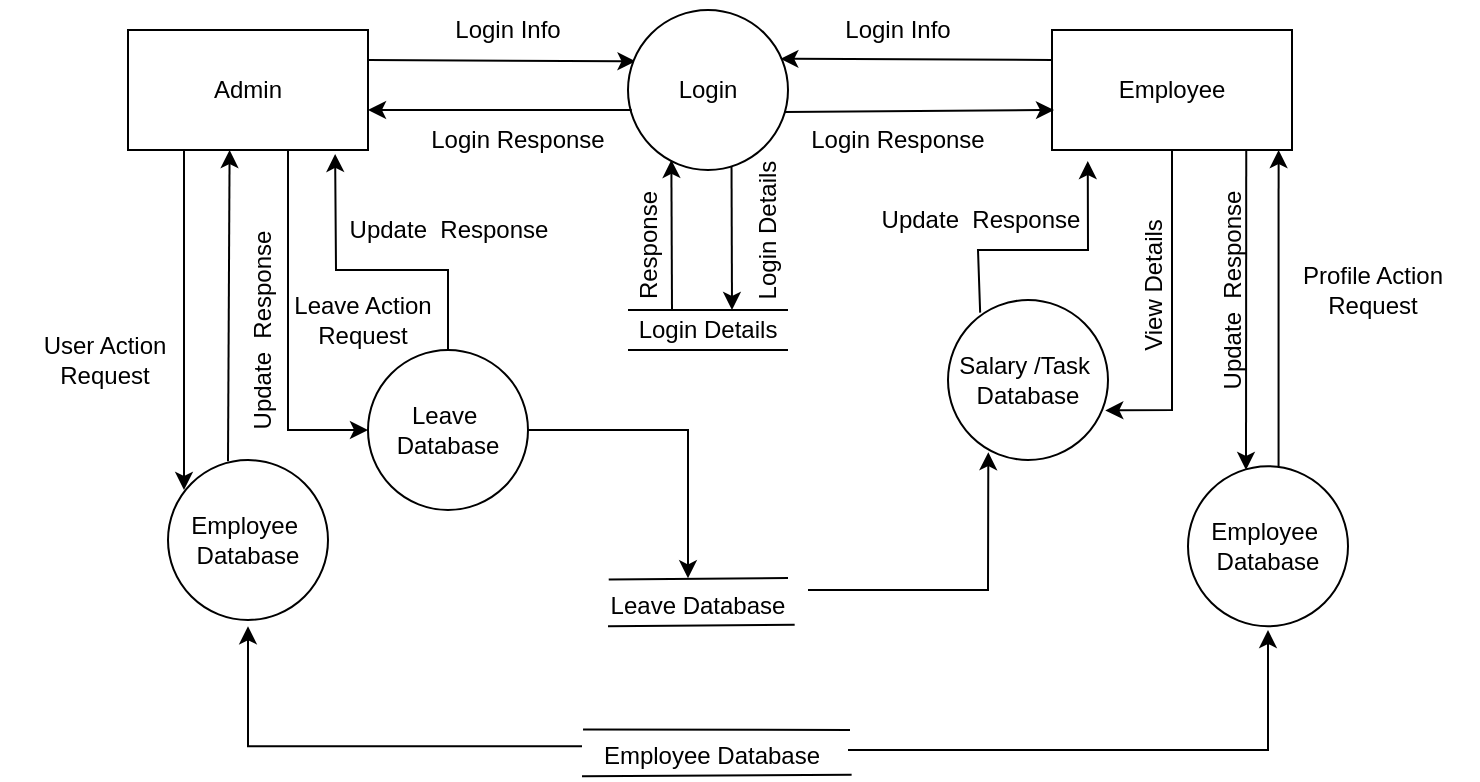 <mxfile version="22.1.11" type="github">
  <diagram id="prtHgNgQTEPvFCAcTncT" name="Page-1">
    <mxGraphModel dx="1508" dy="631" grid="1" gridSize="10" guides="1" tooltips="1" connect="1" arrows="1" fold="1" page="1" pageScale="1" pageWidth="827" pageHeight="1169" math="0" shadow="0">
      <root>
        <mxCell id="0" />
        <mxCell id="1" parent="0" />
        <mxCell id="q4rXORAgUhLDJRBZg9zl-1" value="Admin" style="rounded=0;whiteSpace=wrap;html=1;" parent="1" vertex="1">
          <mxGeometry x="64" y="330" width="120" height="60" as="geometry" />
        </mxCell>
        <mxCell id="q4rXORAgUhLDJRBZg9zl-2" value="Employee&amp;nbsp;&lt;br&gt;Database" style="ellipse;whiteSpace=wrap;html=1;aspect=fixed;" parent="1" vertex="1">
          <mxGeometry x="84" y="545" width="80" height="80" as="geometry" />
        </mxCell>
        <mxCell id="q4rXORAgUhLDJRBZg9zl-3" value="" style="endArrow=classic;html=1;rounded=0;exitX=0.5;exitY=1;exitDx=0;exitDy=0;" parent="1" edge="1">
          <mxGeometry width="50" height="50" relative="1" as="geometry">
            <mxPoint x="92" y="390" as="sourcePoint" />
            <mxPoint x="92" y="560" as="targetPoint" />
          </mxGeometry>
        </mxCell>
        <mxCell id="q4rXORAgUhLDJRBZg9zl-4" value="Employee" style="rounded=0;whiteSpace=wrap;html=1;" parent="1" vertex="1">
          <mxGeometry x="526" y="330" width="120" height="60" as="geometry" />
        </mxCell>
        <mxCell id="q4rXORAgUhLDJRBZg9zl-5" value="" style="endArrow=classic;html=1;rounded=0;exitX=1;exitY=0.25;exitDx=0;exitDy=0;entryX=0.047;entryY=0.321;entryDx=0;entryDy=0;entryPerimeter=0;" parent="1" source="q4rXORAgUhLDJRBZg9zl-1" target="q4rXORAgUhLDJRBZg9zl-7" edge="1">
          <mxGeometry width="50" height="50" relative="1" as="geometry">
            <mxPoint x="214" y="370" as="sourcePoint" />
            <mxPoint x="314" y="344" as="targetPoint" />
          </mxGeometry>
        </mxCell>
        <mxCell id="q4rXORAgUhLDJRBZg9zl-6" value="" style="endArrow=classic;html=1;rounded=0;entryX=0.75;entryY=1;entryDx=0;entryDy=0;exitX=0.566;exitY=0.023;exitDx=0;exitDy=0;exitPerimeter=0;" parent="1" source="q4rXORAgUhLDJRBZg9zl-53" edge="1">
          <mxGeometry width="50" height="50" relative="1" as="geometry">
            <mxPoint x="638.5" y="545.64" as="sourcePoint" />
            <mxPoint x="639.3" y="390" as="targetPoint" />
          </mxGeometry>
        </mxCell>
        <mxCell id="q4rXORAgUhLDJRBZg9zl-7" value="Login" style="ellipse;whiteSpace=wrap;html=1;aspect=fixed;" parent="1" vertex="1">
          <mxGeometry x="314" y="320" width="80" height="80" as="geometry" />
        </mxCell>
        <mxCell id="q4rXORAgUhLDJRBZg9zl-8" value="" style="endArrow=classic;html=1;rounded=0;entryX=0.271;entryY=0.937;entryDx=0;entryDy=0;entryPerimeter=0;" parent="1" target="q4rXORAgUhLDJRBZg9zl-7" edge="1">
          <mxGeometry width="50" height="50" relative="1" as="geometry">
            <mxPoint x="336" y="470" as="sourcePoint" />
            <mxPoint x="336" y="399.12" as="targetPoint" />
          </mxGeometry>
        </mxCell>
        <mxCell id="q4rXORAgUhLDJRBZg9zl-9" value="" style="endArrow=classic;html=1;rounded=0;exitX=0.647;exitY=0.975;exitDx=0;exitDy=0;exitPerimeter=0;" parent="1" source="q4rXORAgUhLDJRBZg9zl-7" edge="1">
          <mxGeometry width="50" height="50" relative="1" as="geometry">
            <mxPoint x="366.08" y="399.04" as="sourcePoint" />
            <mxPoint x="366" y="470" as="targetPoint" />
          </mxGeometry>
        </mxCell>
        <mxCell id="q4rXORAgUhLDJRBZg9zl-10" value="" style="endArrow=classic;html=1;rounded=0;entryX=0.863;entryY=1.033;entryDx=0;entryDy=0;entryPerimeter=0;" parent="1" target="q4rXORAgUhLDJRBZg9zl-1" edge="1">
          <mxGeometry width="50" height="50" relative="1" as="geometry">
            <mxPoint x="224" y="490" as="sourcePoint" />
            <mxPoint x="274" y="575" as="targetPoint" />
            <Array as="points">
              <mxPoint x="224" y="450" />
              <mxPoint x="168" y="450" />
            </Array>
          </mxGeometry>
        </mxCell>
        <mxCell id="q4rXORAgUhLDJRBZg9zl-11" value="" style="endArrow=classic;html=1;rounded=0;exitX=0.75;exitY=1;exitDx=0;exitDy=0;" parent="1" edge="1">
          <mxGeometry width="50" height="50" relative="1" as="geometry">
            <mxPoint x="144" y="390" as="sourcePoint" />
            <mxPoint x="184" y="530" as="targetPoint" />
            <Array as="points">
              <mxPoint x="144" y="530" />
            </Array>
          </mxGeometry>
        </mxCell>
        <mxCell id="q4rXORAgUhLDJRBZg9zl-12" value="" style="endArrow=classic;html=1;rounded=0;entryX=0.952;entryY=0.305;entryDx=0;entryDy=0;entryPerimeter=0;exitX=0;exitY=0.25;exitDx=0;exitDy=0;" parent="1" source="q4rXORAgUhLDJRBZg9zl-4" target="q4rXORAgUhLDJRBZg9zl-7" edge="1">
          <mxGeometry width="50" height="50" relative="1" as="geometry">
            <mxPoint x="514.12" y="345.56" as="sourcePoint" />
            <mxPoint x="386.32" y="344.84" as="targetPoint" />
          </mxGeometry>
        </mxCell>
        <mxCell id="q4rXORAgUhLDJRBZg9zl-13" value="" style="endArrow=classic;html=1;rounded=0;exitX=1;exitY=0.25;exitDx=0;exitDy=0;entryX=0.066;entryY=0.295;entryDx=0;entryDy=0;entryPerimeter=0;" parent="1" edge="1">
          <mxGeometry width="50" height="50" relative="1" as="geometry">
            <mxPoint x="392" y="371" as="sourcePoint" />
            <mxPoint x="527" y="370" as="targetPoint" />
          </mxGeometry>
        </mxCell>
        <mxCell id="q4rXORAgUhLDJRBZg9zl-14" value="" style="endArrow=classic;html=1;rounded=0;entryX=0.952;entryY=0.305;entryDx=0;entryDy=0;entryPerimeter=0;exitX=0.023;exitY=0.625;exitDx=0;exitDy=0;exitPerimeter=0;" parent="1" source="q4rXORAgUhLDJRBZg9zl-7" edge="1">
          <mxGeometry width="50" height="50" relative="1" as="geometry">
            <mxPoint x="314" y="370" as="sourcePoint" />
            <mxPoint x="184" y="370" as="targetPoint" />
          </mxGeometry>
        </mxCell>
        <mxCell id="q4rXORAgUhLDJRBZg9zl-15" value="Login&amp;nbsp;Response" style="text;html=1;strokeColor=none;fillColor=none;align=center;verticalAlign=middle;whiteSpace=wrap;rounded=0;" parent="1" vertex="1">
          <mxGeometry x="214" y="370" width="90" height="30" as="geometry" />
        </mxCell>
        <mxCell id="q4rXORAgUhLDJRBZg9zl-16" value="Login Info" style="text;html=1;strokeColor=none;fillColor=none;align=center;verticalAlign=middle;whiteSpace=wrap;rounded=0;" parent="1" vertex="1">
          <mxGeometry x="204" y="320" width="100" height="20" as="geometry" />
        </mxCell>
        <mxCell id="q4rXORAgUhLDJRBZg9zl-17" value="Login Info" style="text;html=1;strokeColor=none;fillColor=none;align=center;verticalAlign=middle;whiteSpace=wrap;rounded=0;" parent="1" vertex="1">
          <mxGeometry x="419" y="315" width="60" height="30" as="geometry" />
        </mxCell>
        <mxCell id="q4rXORAgUhLDJRBZg9zl-18" value="Login&amp;nbsp;Response" style="text;html=1;strokeColor=none;fillColor=none;align=center;verticalAlign=middle;whiteSpace=wrap;rounded=0;" parent="1" vertex="1">
          <mxGeometry x="404" y="370" width="90" height="30" as="geometry" />
        </mxCell>
        <mxCell id="q4rXORAgUhLDJRBZg9zl-21" value="" style="endArrow=none;html=1;rounded=0;" parent="1" edge="1">
          <mxGeometry width="50" height="50" relative="1" as="geometry">
            <mxPoint x="314" y="470" as="sourcePoint" />
            <mxPoint x="394" y="470" as="targetPoint" />
          </mxGeometry>
        </mxCell>
        <mxCell id="q4rXORAgUhLDJRBZg9zl-24" value="Response" style="text;html=1;strokeColor=none;fillColor=none;align=center;verticalAlign=middle;whiteSpace=wrap;rounded=0;rotation=270;" parent="1" vertex="1">
          <mxGeometry x="294" y="427.5" width="60" height="20" as="geometry" />
        </mxCell>
        <mxCell id="q4rXORAgUhLDJRBZg9zl-25" value="Login Details" style="text;html=1;strokeColor=none;fillColor=none;align=center;verticalAlign=middle;whiteSpace=wrap;rounded=0;rotation=270;" parent="1" vertex="1">
          <mxGeometry x="344" y="420" width="80" height="20" as="geometry" />
        </mxCell>
        <mxCell id="q4rXORAgUhLDJRBZg9zl-26" value="Login Details" style="text;html=1;strokeColor=none;fillColor=none;align=center;verticalAlign=middle;whiteSpace=wrap;rounded=0;rotation=0;" parent="1" vertex="1">
          <mxGeometry x="309" y="470" width="90" height="20" as="geometry" />
        </mxCell>
        <mxCell id="q4rXORAgUhLDJRBZg9zl-27" value="" style="endArrow=none;html=1;rounded=0;" parent="1" edge="1">
          <mxGeometry width="50" height="50" relative="1" as="geometry">
            <mxPoint x="314" y="490" as="sourcePoint" />
            <mxPoint x="394" y="490" as="targetPoint" />
          </mxGeometry>
        </mxCell>
        <mxCell id="q4rXORAgUhLDJRBZg9zl-28" value="Leave&amp;nbsp;&lt;br&gt;Database" style="ellipse;whiteSpace=wrap;html=1;aspect=fixed;" parent="1" vertex="1">
          <mxGeometry x="184" y="490" width="80" height="80" as="geometry" />
        </mxCell>
        <mxCell id="q4rXORAgUhLDJRBZg9zl-29" value="Update&amp;nbsp; Response" style="text;html=1;strokeColor=none;fillColor=none;align=center;verticalAlign=middle;whiteSpace=wrap;rounded=0;" parent="1" vertex="1">
          <mxGeometry x="171.5" y="415" width="105" height="30" as="geometry" />
        </mxCell>
        <mxCell id="q4rXORAgUhLDJRBZg9zl-30" value="Update&amp;nbsp; Response" style="text;html=1;strokeColor=none;fillColor=none;align=center;verticalAlign=middle;whiteSpace=wrap;rounded=0;rotation=270;" parent="1" vertex="1">
          <mxGeometry x="79" y="470" width="105" height="20" as="geometry" />
        </mxCell>
        <mxCell id="q4rXORAgUhLDJRBZg9zl-31" value="Leave Action Request" style="text;html=1;strokeColor=none;fillColor=none;align=center;verticalAlign=middle;whiteSpace=wrap;rounded=0;" parent="1" vertex="1">
          <mxGeometry x="129" y="460" width="105" height="30" as="geometry" />
        </mxCell>
        <mxCell id="q4rXORAgUhLDJRBZg9zl-32" value="User Action Request" style="text;html=1;strokeColor=none;fillColor=none;align=center;verticalAlign=middle;whiteSpace=wrap;rounded=0;" parent="1" vertex="1">
          <mxGeometry y="480" width="105" height="30" as="geometry" />
        </mxCell>
        <mxCell id="q4rXORAgUhLDJRBZg9zl-33" value="" style="endArrow=none;html=1;rounded=0;exitX=0.004;exitY=-0.168;exitDx=0;exitDy=0;exitPerimeter=0;" parent="1" source="q4rXORAgUhLDJRBZg9zl-34" edge="1">
          <mxGeometry width="50" height="50" relative="1" as="geometry">
            <mxPoint x="309" y="604.13" as="sourcePoint" />
            <mxPoint x="394" y="604" as="targetPoint" />
          </mxGeometry>
        </mxCell>
        <mxCell id="q4rXORAgUhLDJRBZg9zl-34" value="Leave Database" style="text;html=1;strokeColor=none;fillColor=none;align=center;verticalAlign=middle;whiteSpace=wrap;rounded=0;rotation=0;" parent="1" vertex="1">
          <mxGeometry x="304" y="608.13" width="90" height="20" as="geometry" />
        </mxCell>
        <mxCell id="q4rXORAgUhLDJRBZg9zl-35" value="" style="endArrow=none;html=1;rounded=0;exitX=0;exitY=1;exitDx=0;exitDy=0;entryX=1.037;entryY=0.96;entryDx=0;entryDy=0;entryPerimeter=0;" parent="1" source="q4rXORAgUhLDJRBZg9zl-34" target="q4rXORAgUhLDJRBZg9zl-34" edge="1">
          <mxGeometry width="50" height="50" relative="1" as="geometry">
            <mxPoint x="309" y="627.13" as="sourcePoint" />
            <mxPoint x="404" y="627" as="targetPoint" />
          </mxGeometry>
        </mxCell>
        <mxCell id="q4rXORAgUhLDJRBZg9zl-36" value="" style="endArrow=classic;html=1;rounded=0;exitX=1;exitY=0.5;exitDx=0;exitDy=0;" parent="1" source="q4rXORAgUhLDJRBZg9zl-28" edge="1">
          <mxGeometry width="50" height="50" relative="1" as="geometry">
            <mxPoint x="344" y="434.13" as="sourcePoint" />
            <mxPoint x="344" y="604.13" as="targetPoint" />
            <Array as="points">
              <mxPoint x="344" y="530" />
            </Array>
          </mxGeometry>
        </mxCell>
        <mxCell id="q4rXORAgUhLDJRBZg9zl-37" value="Salary /Task&amp;nbsp;&lt;br&gt;Database" style="ellipse;whiteSpace=wrap;html=1;aspect=fixed;" parent="1" vertex="1">
          <mxGeometry x="474" y="465" width="80" height="80" as="geometry" />
        </mxCell>
        <mxCell id="q4rXORAgUhLDJRBZg9zl-38" value="" style="endArrow=classic;html=1;rounded=0;entryX=0.149;entryY=1.092;entryDx=0;entryDy=0;exitX=0.201;exitY=0.079;exitDx=0;exitDy=0;exitPerimeter=0;entryPerimeter=0;" parent="1" source="q4rXORAgUhLDJRBZg9zl-37" target="q4rXORAgUhLDJRBZg9zl-4" edge="1">
          <mxGeometry width="50" height="50" relative="1" as="geometry">
            <mxPoint x="489.16" y="470" as="sourcePoint" />
            <mxPoint x="548.84" y="389.72" as="targetPoint" />
            <Array as="points">
              <mxPoint x="489" y="440" />
              <mxPoint x="544" y="440" />
            </Array>
          </mxGeometry>
        </mxCell>
        <mxCell id="q4rXORAgUhLDJRBZg9zl-39" value="" style="endArrow=classic;html=1;rounded=0;exitX=1;exitY=0.5;exitDx=0;exitDy=0;entryX=0.252;entryY=0.951;entryDx=0;entryDy=0;entryPerimeter=0;" parent="1" target="q4rXORAgUhLDJRBZg9zl-37" edge="1">
          <mxGeometry width="50" height="50" relative="1" as="geometry">
            <mxPoint x="404" y="610" as="sourcePoint" />
            <mxPoint x="484" y="684.13" as="targetPoint" />
            <Array as="points">
              <mxPoint x="494" y="610" />
            </Array>
          </mxGeometry>
        </mxCell>
        <mxCell id="q4rXORAgUhLDJRBZg9zl-40" value="Update&amp;nbsp; Response" style="text;html=1;strokeColor=none;fillColor=none;align=center;verticalAlign=middle;whiteSpace=wrap;rounded=0;" parent="1" vertex="1">
          <mxGeometry x="438" y="410" width="105" height="30" as="geometry" />
        </mxCell>
        <mxCell id="q4rXORAgUhLDJRBZg9zl-43" value="" style="endArrow=classic;html=1;rounded=0;exitX=0.5;exitY=1;exitDx=0;exitDy=0;entryX=0.983;entryY=0.69;entryDx=0;entryDy=0;entryPerimeter=0;" parent="1" source="q4rXORAgUhLDJRBZg9zl-4" target="q4rXORAgUhLDJRBZg9zl-37" edge="1">
          <mxGeometry width="50" height="50" relative="1" as="geometry">
            <mxPoint x="606" y="390" as="sourcePoint" />
            <mxPoint x="646" y="530" as="targetPoint" />
            <Array as="points">
              <mxPoint x="586" y="520" />
            </Array>
          </mxGeometry>
        </mxCell>
        <mxCell id="q4rXORAgUhLDJRBZg9zl-44" value="View Details" style="text;html=1;strokeColor=none;fillColor=none;align=center;verticalAlign=middle;whiteSpace=wrap;rounded=0;rotation=270;" parent="1" vertex="1">
          <mxGeometry x="524" y="445" width="105" height="25" as="geometry" />
        </mxCell>
        <mxCell id="q4rXORAgUhLDJRBZg9zl-48" value="" style="endArrow=classic;html=1;rounded=0;exitX=0.5;exitY=1;exitDx=0;exitDy=0;" parent="1" edge="1">
          <mxGeometry width="50" height="50" relative="1" as="geometry">
            <mxPoint x="623.12" y="390" as="sourcePoint" />
            <mxPoint x="623" y="550" as="targetPoint" />
          </mxGeometry>
        </mxCell>
        <mxCell id="q4rXORAgUhLDJRBZg9zl-52" value="" style="endArrow=classic;html=1;rounded=0;entryX=0.75;entryY=1;entryDx=0;entryDy=0;exitX=0.64;exitY=0.008;exitDx=0;exitDy=0;exitPerimeter=0;" parent="1" edge="1">
          <mxGeometry width="50" height="50" relative="1" as="geometry">
            <mxPoint x="114" y="545.64" as="sourcePoint" />
            <mxPoint x="114.8" y="390" as="targetPoint" />
          </mxGeometry>
        </mxCell>
        <mxCell id="q4rXORAgUhLDJRBZg9zl-53" value="Employee&amp;nbsp;&lt;br&gt;Database" style="ellipse;whiteSpace=wrap;html=1;aspect=fixed;" parent="1" vertex="1">
          <mxGeometry x="594" y="548.13" width="80" height="80" as="geometry" />
        </mxCell>
        <mxCell id="q4rXORAgUhLDJRBZg9zl-54" value="Update&amp;nbsp; Response" style="text;html=1;strokeColor=none;fillColor=none;align=center;verticalAlign=middle;whiteSpace=wrap;rounded=0;rotation=270;" parent="1" vertex="1">
          <mxGeometry x="564" y="445" width="105" height="30" as="geometry" />
        </mxCell>
        <mxCell id="q4rXORAgUhLDJRBZg9zl-55" value="Profile Action Request" style="text;html=1;strokeColor=none;fillColor=none;align=center;verticalAlign=middle;whiteSpace=wrap;rounded=0;" parent="1" vertex="1">
          <mxGeometry x="634" y="445" width="105" height="30" as="geometry" />
        </mxCell>
        <mxCell id="q4rXORAgUhLDJRBZg9zl-56" value="" style="endArrow=none;html=1;rounded=0;exitX=0.004;exitY=-0.168;exitDx=0;exitDy=0;exitPerimeter=0;" parent="1" source="q4rXORAgUhLDJRBZg9zl-57" edge="1">
          <mxGeometry width="50" height="50" relative="1" as="geometry">
            <mxPoint x="340" y="680.13" as="sourcePoint" />
            <mxPoint x="425" y="680" as="targetPoint" />
          </mxGeometry>
        </mxCell>
        <mxCell id="q4rXORAgUhLDJRBZg9zl-57" value="Employee Database" style="text;html=1;strokeColor=none;fillColor=none;align=center;verticalAlign=middle;whiteSpace=wrap;rounded=0;rotation=0;" parent="1" vertex="1">
          <mxGeometry x="291" y="683.13" width="130" height="20" as="geometry" />
        </mxCell>
        <mxCell id="q4rXORAgUhLDJRBZg9zl-58" value="" style="endArrow=none;html=1;rounded=0;exitX=0;exitY=1;exitDx=0;exitDy=0;entryX=1.037;entryY=0.96;entryDx=0;entryDy=0;entryPerimeter=0;" parent="1" source="q4rXORAgUhLDJRBZg9zl-57" target="q4rXORAgUhLDJRBZg9zl-57" edge="1">
          <mxGeometry width="50" height="50" relative="1" as="geometry">
            <mxPoint x="340" y="703.13" as="sourcePoint" />
            <mxPoint x="435" y="703" as="targetPoint" />
          </mxGeometry>
        </mxCell>
        <mxCell id="q4rXORAgUhLDJRBZg9zl-59" value="" style="endArrow=classic;html=1;rounded=0;" parent="1" edge="1">
          <mxGeometry width="50" height="50" relative="1" as="geometry">
            <mxPoint x="424" y="690" as="sourcePoint" />
            <mxPoint x="634" y="630" as="targetPoint" />
            <Array as="points">
              <mxPoint x="634" y="690" />
            </Array>
          </mxGeometry>
        </mxCell>
        <mxCell id="q4rXORAgUhLDJRBZg9zl-60" value="" style="endArrow=classic;html=1;rounded=0;exitX=0;exitY=0.25;exitDx=0;exitDy=0;" parent="1" source="q4rXORAgUhLDJRBZg9zl-57" edge="1">
          <mxGeometry width="50" height="50" relative="1" as="geometry">
            <mxPoint x="-106" y="688.13" as="sourcePoint" />
            <mxPoint x="124" y="628.13" as="targetPoint" />
            <Array as="points">
              <mxPoint x="124" y="688.13" />
            </Array>
          </mxGeometry>
        </mxCell>
      </root>
    </mxGraphModel>
  </diagram>
</mxfile>
